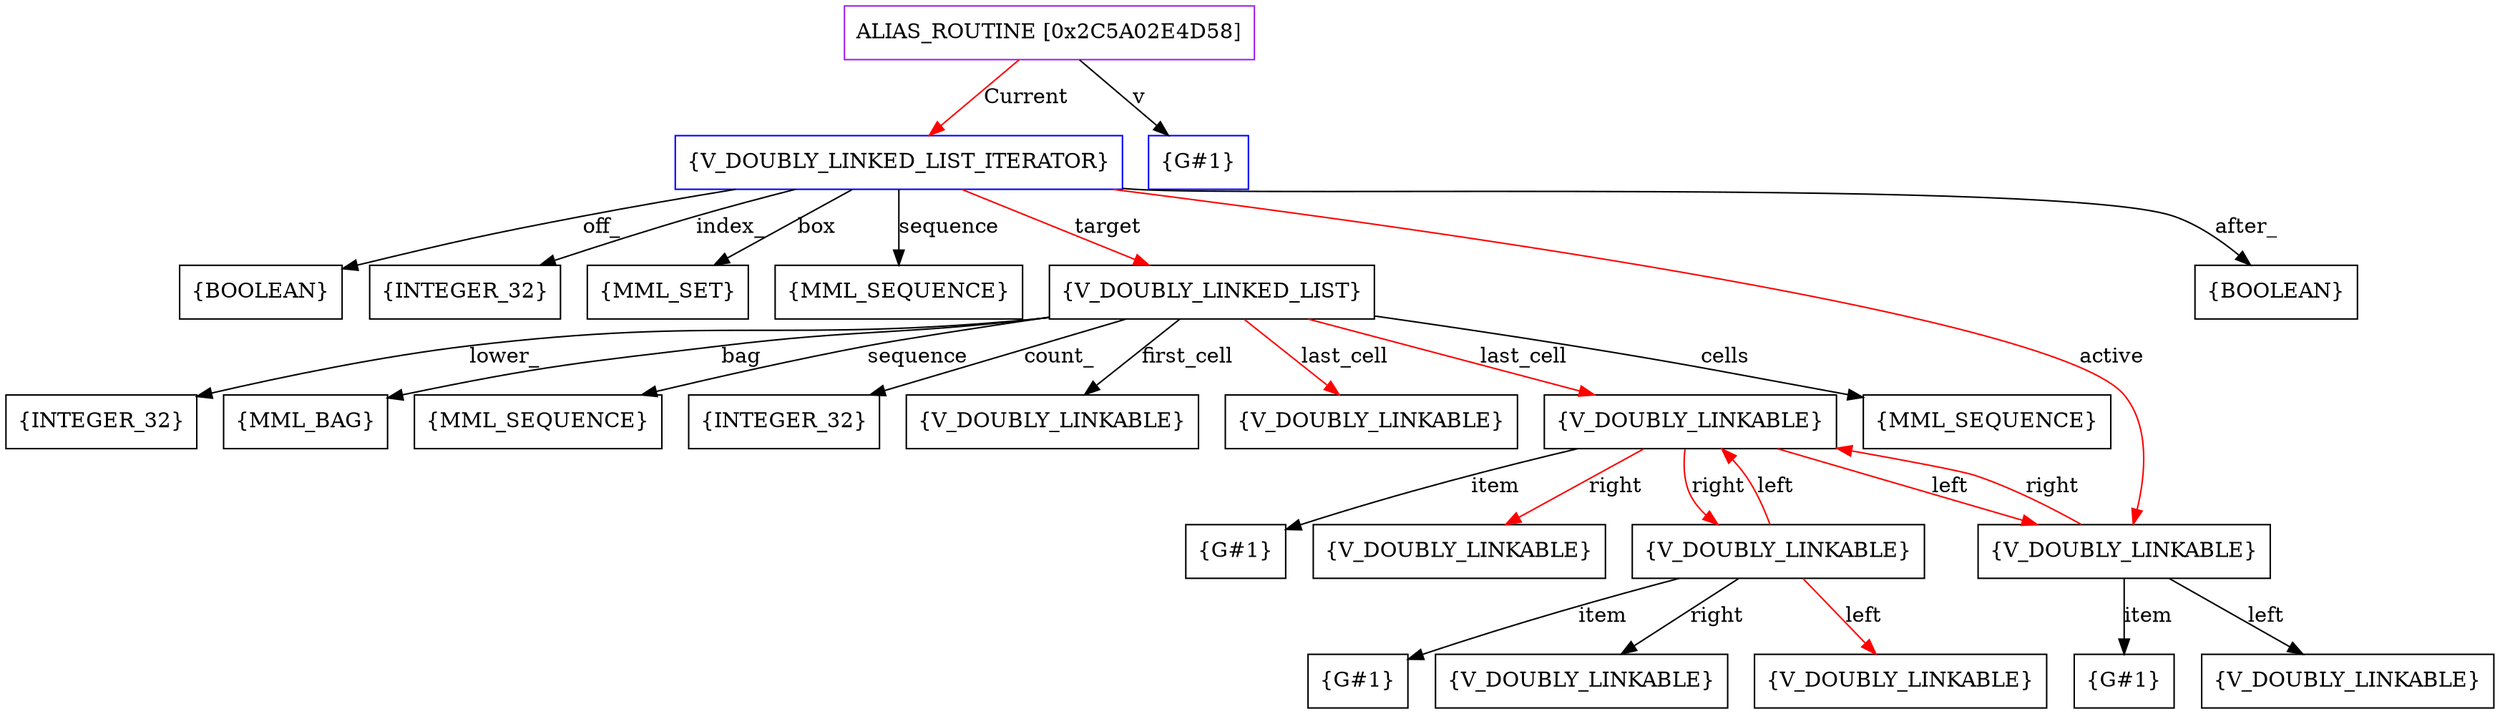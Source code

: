 digraph g {
	node [shape=box]
	b1[color=purple label=<ALIAS_ROUTINE [0x2C5A02E4D58]>]
	b2[color=blue label=<{V_DOUBLY_LINKED_LIST_ITERATOR}>]
	b3[label=<{BOOLEAN}>]
	b4[label=<{INTEGER_32}>]
	b5[label=<{MML_SET}>]
	b6[label=<{MML_SEQUENCE}>]
	b7[label=<{V_DOUBLY_LINKED_LIST}>]
	b8[label=<{INTEGER_32}>]
	b9[label=<{MML_BAG}>]
	b10[label=<{MML_SEQUENCE}>]
	b11[label=<{INTEGER_32}>]
	b12[label=<{V_DOUBLY_LINKABLE}>]
	b13[label=<{V_DOUBLY_LINKABLE}>]
	b14[label=<{V_DOUBLY_LINKABLE}>]
	b15[label=<{G#1}>]
	b16[label=<{V_DOUBLY_LINKABLE}>]
	b17[label=<{V_DOUBLY_LINKABLE}>]
	b18[label=<{G#1}>]
	b19[label=<{V_DOUBLY_LINKABLE}>]
	b20[label=<{V_DOUBLY_LINKABLE}>]
	b21[label=<{V_DOUBLY_LINKABLE}>]
	b22[label=<{G#1}>]
	b23[label=<{V_DOUBLY_LINKABLE}>]
	b24[label=<{MML_SEQUENCE}>]
	b25[label=<{BOOLEAN}>]
	b26[color=blue label=<{G#1}>]
	b1->b2[color=red label=<Current>]
	b2->b3[label=<off_>]
	b2->b4[label=<index_>]
	b2->b5[label=<box>]
	b2->b6[label=<sequence>]
	b2->b7[color=red label=<target>]
	b7->b8[label=<lower_>]
	b7->b9[label=<bag>]
	b7->b10[label=<sequence>]
	b7->b11[label=<count_>]
	b7->b12[label=<first_cell>]
	b7->b13[color=red label=<last_cell>]
	b7->b14[color=red label=<last_cell>]
	b14->b15[label=<item>]
	b14->b16[color=red label=<right>]
	b14->b17[color=red label=<right>]
	b17->b18[label=<item>]
	b17->b19[label=<right>]
	b17->b20[color=red label=<left>]
	b17->b14[color=red label=<left>]
	b14->b21[color=red label=<left>]
	b21->b22[label=<item>]
	b21->b14[color=red label=<right>]
	b21->b23[label=<left>]
	b7->b24[label=<cells>]
	b2->b21[color=red label=<active>]
	b2->b25[label=<after_>]
	b1->b26[label=<v>]
}
